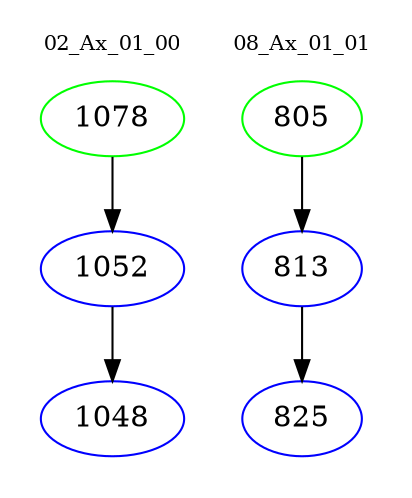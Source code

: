 digraph{
subgraph cluster_0 {
color = white
label = "02_Ax_01_00";
fontsize=10;
T0_1078 [label="1078", color="green"]
T0_1078 -> T0_1052 [color="black"]
T0_1052 [label="1052", color="blue"]
T0_1052 -> T0_1048 [color="black"]
T0_1048 [label="1048", color="blue"]
}
subgraph cluster_1 {
color = white
label = "08_Ax_01_01";
fontsize=10;
T1_805 [label="805", color="green"]
T1_805 -> T1_813 [color="black"]
T1_813 [label="813", color="blue"]
T1_813 -> T1_825 [color="black"]
T1_825 [label="825", color="blue"]
}
}
